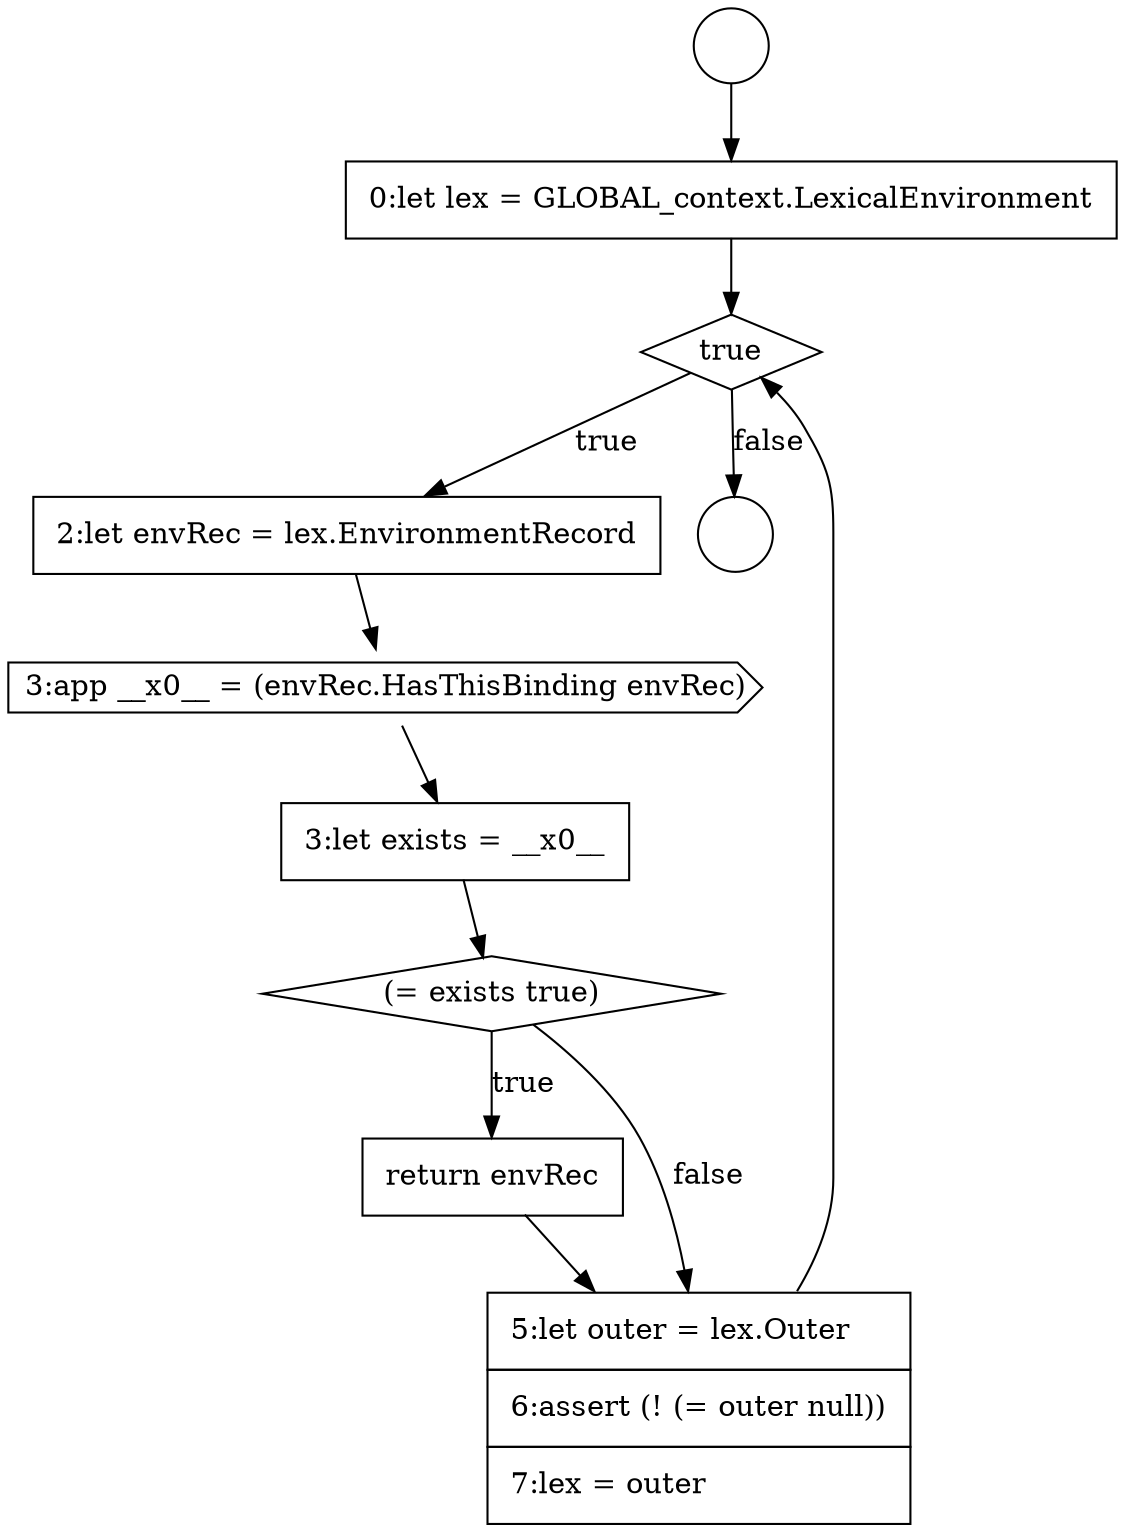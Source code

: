 digraph {
  node1899 [shape=diamond, label=<<font color="black">true</font>> color="black" fillcolor="white" style=filled]
  node1904 [shape=none, margin=0, label=<<font color="black">
    <table border="0" cellborder="1" cellspacing="0" cellpadding="10">
      <tr><td align="left">return envRec</td></tr>
    </table>
  </font>> color="black" fillcolor="white" style=filled]
  node1896 [shape=circle label=" " color="black" fillcolor="white" style=filled]
  node1900 [shape=none, margin=0, label=<<font color="black">
    <table border="0" cellborder="1" cellspacing="0" cellpadding="10">
      <tr><td align="left">2:let envRec = lex.EnvironmentRecord</td></tr>
    </table>
  </font>> color="black" fillcolor="white" style=filled]
  node1897 [shape=circle label=" " color="black" fillcolor="white" style=filled]
  node1905 [shape=none, margin=0, label=<<font color="black">
    <table border="0" cellborder="1" cellspacing="0" cellpadding="10">
      <tr><td align="left">5:let outer = lex.Outer</td></tr>
      <tr><td align="left">6:assert (! (= outer null))</td></tr>
      <tr><td align="left">7:lex = outer</td></tr>
    </table>
  </font>> color="black" fillcolor="white" style=filled]
  node1901 [shape=cds, label=<<font color="black">3:app __x0__ = (envRec.HasThisBinding envRec)</font>> color="black" fillcolor="white" style=filled]
  node1898 [shape=none, margin=0, label=<<font color="black">
    <table border="0" cellborder="1" cellspacing="0" cellpadding="10">
      <tr><td align="left">0:let lex = GLOBAL_context.LexicalEnvironment</td></tr>
    </table>
  </font>> color="black" fillcolor="white" style=filled]
  node1903 [shape=diamond, label=<<font color="black">(= exists true)</font>> color="black" fillcolor="white" style=filled]
  node1902 [shape=none, margin=0, label=<<font color="black">
    <table border="0" cellborder="1" cellspacing="0" cellpadding="10">
      <tr><td align="left">3:let exists = __x0__</td></tr>
    </table>
  </font>> color="black" fillcolor="white" style=filled]
  node1896 -> node1898 [ color="black"]
  node1905 -> node1899 [ color="black"]
  node1899 -> node1900 [label=<<font color="black">true</font>> color="black"]
  node1899 -> node1897 [label=<<font color="black">false</font>> color="black"]
  node1903 -> node1904 [label=<<font color="black">true</font>> color="black"]
  node1903 -> node1905 [label=<<font color="black">false</font>> color="black"]
  node1901 -> node1902 [ color="black"]
  node1904 -> node1905 [ color="black"]
  node1900 -> node1901 [ color="black"]
  node1902 -> node1903 [ color="black"]
  node1898 -> node1899 [ color="black"]
}
